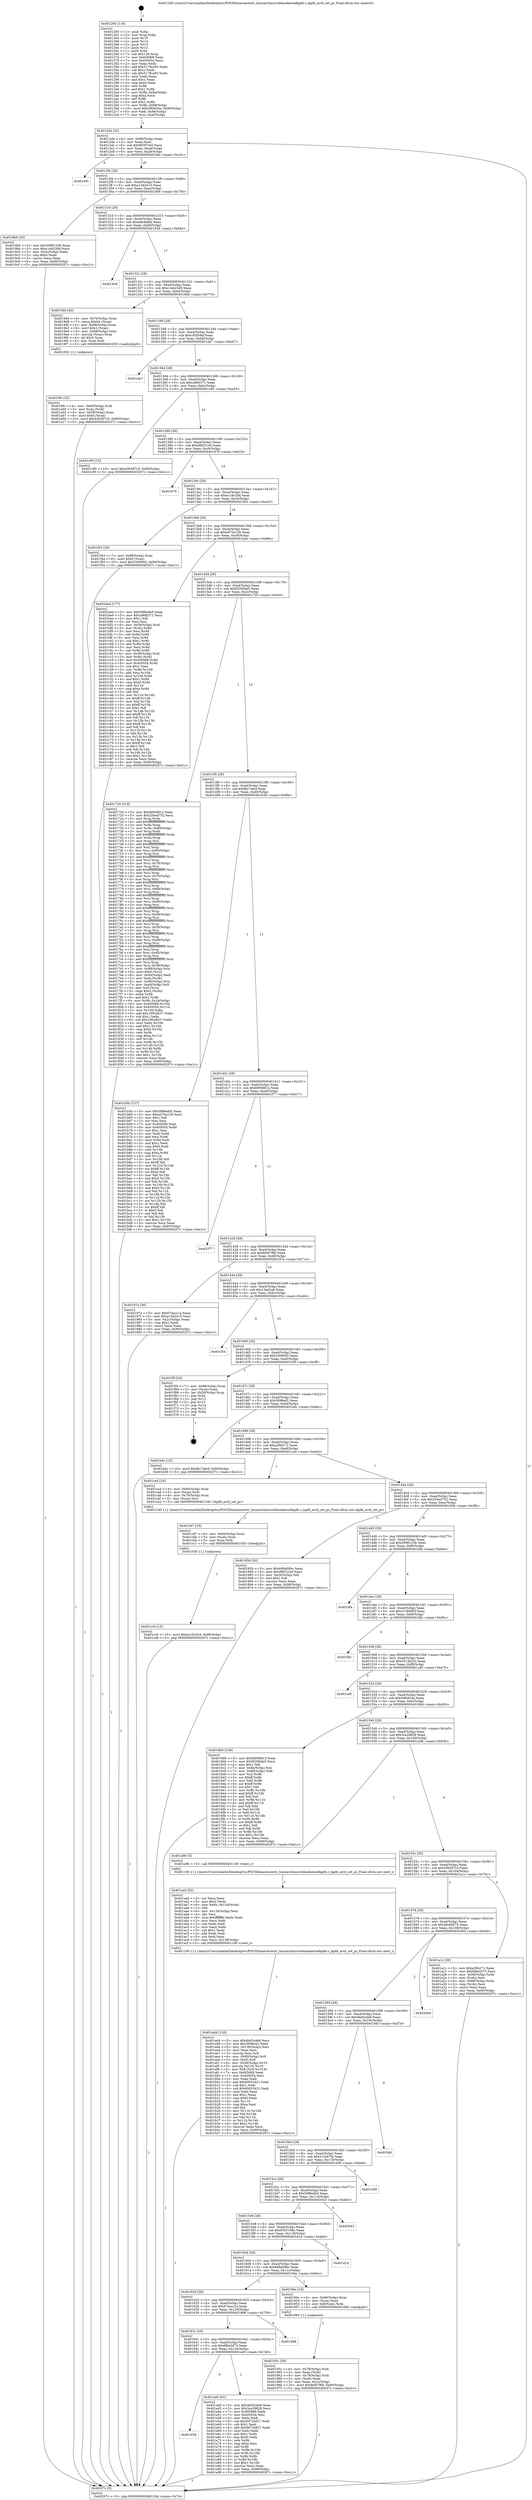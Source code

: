 digraph "0x401260" {
  label = "0x401260 (/mnt/c/Users/mathe/Desktop/tcc/POCII/binaries/extr_linuxarchmicroblazekernelkgdb.c_kgdb_arch_set_pc_Final-ollvm.out::main(0))"
  labelloc = "t"
  node[shape=record]

  Entry [label="",width=0.3,height=0.3,shape=circle,fillcolor=black,style=filled]
  "0x4012d4" [label="{
     0x4012d4 [32]\l
     | [instrs]\l
     &nbsp;&nbsp;0x4012d4 \<+6\>: mov -0x90(%rbp),%eax\l
     &nbsp;&nbsp;0x4012da \<+2\>: mov %eax,%ecx\l
     &nbsp;&nbsp;0x4012dc \<+6\>: sub $0x903f7cb5,%ecx\l
     &nbsp;&nbsp;0x4012e2 \<+6\>: mov %eax,-0xa4(%rbp)\l
     &nbsp;&nbsp;0x4012e8 \<+6\>: mov %ecx,-0xa8(%rbp)\l
     &nbsp;&nbsp;0x4012ee \<+6\>: je 0000000000401e9c \<main+0xc3c\>\l
  }"]
  "0x401e9c" [label="{
     0x401e9c\l
  }", style=dashed]
  "0x4012f4" [label="{
     0x4012f4 [28]\l
     | [instrs]\l
     &nbsp;&nbsp;0x4012f4 \<+5\>: jmp 00000000004012f9 \<main+0x99\>\l
     &nbsp;&nbsp;0x4012f9 \<+6\>: mov -0xa4(%rbp),%eax\l
     &nbsp;&nbsp;0x4012ff \<+5\>: sub $0xa13d2415,%eax\l
     &nbsp;&nbsp;0x401304 \<+6\>: mov %eax,-0xac(%rbp)\l
     &nbsp;&nbsp;0x40130a \<+6\>: je 00000000004019b6 \<main+0x756\>\l
  }"]
  Exit [label="",width=0.3,height=0.3,shape=circle,fillcolor=black,style=filled,peripheries=2]
  "0x4019b6" [label="{
     0x4019b6 [30]\l
     | [instrs]\l
     &nbsp;&nbsp;0x4019b6 \<+5\>: mov $0x30981236,%eax\l
     &nbsp;&nbsp;0x4019bb \<+5\>: mov $0xc1eb23d9,%ecx\l
     &nbsp;&nbsp;0x4019c0 \<+3\>: mov -0x2c(%rbp),%edx\l
     &nbsp;&nbsp;0x4019c3 \<+3\>: cmp $0x0,%edx\l
     &nbsp;&nbsp;0x4019c6 \<+3\>: cmove %ecx,%eax\l
     &nbsp;&nbsp;0x4019c9 \<+6\>: mov %eax,-0x90(%rbp)\l
     &nbsp;&nbsp;0x4019cf \<+5\>: jmp 000000000040207c \<main+0xe1c\>\l
  }"]
  "0x401310" [label="{
     0x401310 [28]\l
     | [instrs]\l
     &nbsp;&nbsp;0x401310 \<+5\>: jmp 0000000000401315 \<main+0xb5\>\l
     &nbsp;&nbsp;0x401315 \<+6\>: mov -0xa4(%rbp),%eax\l
     &nbsp;&nbsp;0x40131b \<+5\>: sub $0xa9e4dfed,%eax\l
     &nbsp;&nbsp;0x401320 \<+6\>: mov %eax,-0xb0(%rbp)\l
     &nbsp;&nbsp;0x401326 \<+6\>: je 000000000040193d \<main+0x6dd\>\l
  }"]
  "0x401cc6" [label="{
     0x401cc6 [15]\l
     | [instrs]\l
     &nbsp;&nbsp;0x401cc6 \<+10\>: movl $0xec16c2b4,-0x90(%rbp)\l
     &nbsp;&nbsp;0x401cd0 \<+5\>: jmp 000000000040207c \<main+0xe1c\>\l
  }"]
  "0x40193d" [label="{
     0x40193d\l
  }", style=dashed]
  "0x40132c" [label="{
     0x40132c [28]\l
     | [instrs]\l
     &nbsp;&nbsp;0x40132c \<+5\>: jmp 0000000000401331 \<main+0xd1\>\l
     &nbsp;&nbsp;0x401331 \<+6\>: mov -0xa4(%rbp),%eax\l
     &nbsp;&nbsp;0x401337 \<+5\>: sub $0xc1eb23d9,%eax\l
     &nbsp;&nbsp;0x40133c \<+6\>: mov %eax,-0xb4(%rbp)\l
     &nbsp;&nbsp;0x401342 \<+6\>: je 00000000004019d4 \<main+0x774\>\l
  }"]
  "0x401cb7" [label="{
     0x401cb7 [15]\l
     | [instrs]\l
     &nbsp;&nbsp;0x401cb7 \<+4\>: mov -0x60(%rbp),%rax\l
     &nbsp;&nbsp;0x401cbb \<+3\>: mov (%rax),%rax\l
     &nbsp;&nbsp;0x401cbe \<+3\>: mov %rax,%rdi\l
     &nbsp;&nbsp;0x401cc1 \<+5\>: call 0000000000401030 \<free@plt\>\l
     | [calls]\l
     &nbsp;&nbsp;0x401030 \{1\} (unknown)\l
  }"]
  "0x4019d4" [label="{
     0x4019d4 [40]\l
     | [instrs]\l
     &nbsp;&nbsp;0x4019d4 \<+4\>: mov -0x70(%rbp),%rax\l
     &nbsp;&nbsp;0x4019d8 \<+7\>: movq $0x64,(%rax)\l
     &nbsp;&nbsp;0x4019df \<+4\>: mov -0x68(%rbp),%rax\l
     &nbsp;&nbsp;0x4019e3 \<+6\>: movl $0x1,(%rax)\l
     &nbsp;&nbsp;0x4019e9 \<+4\>: mov -0x68(%rbp),%rax\l
     &nbsp;&nbsp;0x4019ed \<+3\>: movslq (%rax),%rax\l
     &nbsp;&nbsp;0x4019f0 \<+4\>: shl $0x3,%rax\l
     &nbsp;&nbsp;0x4019f4 \<+3\>: mov %rax,%rdi\l
     &nbsp;&nbsp;0x4019f7 \<+5\>: call 0000000000401050 \<malloc@plt\>\l
     | [calls]\l
     &nbsp;&nbsp;0x401050 \{1\} (unknown)\l
  }"]
  "0x401348" [label="{
     0x401348 [28]\l
     | [instrs]\l
     &nbsp;&nbsp;0x401348 \<+5\>: jmp 000000000040134d \<main+0xed\>\l
     &nbsp;&nbsp;0x40134d \<+6\>: mov -0xa4(%rbp),%eax\l
     &nbsp;&nbsp;0x401353 \<+5\>: sub $0xc45f54ef,%eax\l
     &nbsp;&nbsp;0x401358 \<+6\>: mov %eax,-0xb8(%rbp)\l
     &nbsp;&nbsp;0x40135e \<+6\>: je 0000000000401da7 \<main+0xb47\>\l
  }"]
  "0x401ad4" [label="{
     0x401ad4 [120]\l
     | [instrs]\l
     &nbsp;&nbsp;0x401ad4 \<+5\>: mov $0x4bd3cde8,%ecx\l
     &nbsp;&nbsp;0x401ad9 \<+5\>: mov $0x3698ed2,%edx\l
     &nbsp;&nbsp;0x401ade \<+6\>: mov -0x138(%rbp),%esi\l
     &nbsp;&nbsp;0x401ae4 \<+3\>: imul %eax,%esi\l
     &nbsp;&nbsp;0x401ae7 \<+3\>: movslq %esi,%r8\l
     &nbsp;&nbsp;0x401aea \<+4\>: mov -0x60(%rbp),%r9\l
     &nbsp;&nbsp;0x401aee \<+3\>: mov (%r9),%r9\l
     &nbsp;&nbsp;0x401af1 \<+4\>: mov -0x58(%rbp),%r10\l
     &nbsp;&nbsp;0x401af5 \<+3\>: movslq (%r10),%r10\l
     &nbsp;&nbsp;0x401af8 \<+4\>: mov %r8,(%r9,%r10,8)\l
     &nbsp;&nbsp;0x401afc \<+7\>: mov 0x405068,%eax\l
     &nbsp;&nbsp;0x401b03 \<+7\>: mov 0x405054,%esi\l
     &nbsp;&nbsp;0x401b0a \<+2\>: mov %eax,%edi\l
     &nbsp;&nbsp;0x401b0c \<+6\>: add $0x60633421,%edi\l
     &nbsp;&nbsp;0x401b12 \<+3\>: sub $0x1,%edi\l
     &nbsp;&nbsp;0x401b15 \<+6\>: sub $0x60633421,%edi\l
     &nbsp;&nbsp;0x401b1b \<+3\>: imul %edi,%eax\l
     &nbsp;&nbsp;0x401b1e \<+3\>: and $0x1,%eax\l
     &nbsp;&nbsp;0x401b21 \<+3\>: cmp $0x0,%eax\l
     &nbsp;&nbsp;0x401b24 \<+4\>: sete %r11b\l
     &nbsp;&nbsp;0x401b28 \<+3\>: cmp $0xa,%esi\l
     &nbsp;&nbsp;0x401b2b \<+3\>: setl %bl\l
     &nbsp;&nbsp;0x401b2e \<+3\>: mov %r11b,%r14b\l
     &nbsp;&nbsp;0x401b31 \<+3\>: and %bl,%r14b\l
     &nbsp;&nbsp;0x401b34 \<+3\>: xor %bl,%r11b\l
     &nbsp;&nbsp;0x401b37 \<+3\>: or %r11b,%r14b\l
     &nbsp;&nbsp;0x401b3a \<+4\>: test $0x1,%r14b\l
     &nbsp;&nbsp;0x401b3e \<+3\>: cmovne %edx,%ecx\l
     &nbsp;&nbsp;0x401b41 \<+6\>: mov %ecx,-0x90(%rbp)\l
     &nbsp;&nbsp;0x401b47 \<+5\>: jmp 000000000040207c \<main+0xe1c\>\l
  }"]
  "0x401da7" [label="{
     0x401da7\l
  }", style=dashed]
  "0x401364" [label="{
     0x401364 [28]\l
     | [instrs]\l
     &nbsp;&nbsp;0x401364 \<+5\>: jmp 0000000000401369 \<main+0x109\>\l
     &nbsp;&nbsp;0x401369 \<+6\>: mov -0xa4(%rbp),%eax\l
     &nbsp;&nbsp;0x40136f \<+5\>: sub $0xcd6fb371,%eax\l
     &nbsp;&nbsp;0x401374 \<+6\>: mov %eax,-0xbc(%rbp)\l
     &nbsp;&nbsp;0x40137a \<+6\>: je 0000000000401c95 \<main+0xa35\>\l
  }"]
  "0x401aa0" [label="{
     0x401aa0 [52]\l
     | [instrs]\l
     &nbsp;&nbsp;0x401aa0 \<+2\>: xor %ecx,%ecx\l
     &nbsp;&nbsp;0x401aa2 \<+5\>: mov $0x2,%edx\l
     &nbsp;&nbsp;0x401aa7 \<+6\>: mov %edx,-0x134(%rbp)\l
     &nbsp;&nbsp;0x401aad \<+1\>: cltd\l
     &nbsp;&nbsp;0x401aae \<+6\>: mov -0x134(%rbp),%esi\l
     &nbsp;&nbsp;0x401ab4 \<+2\>: idiv %esi\l
     &nbsp;&nbsp;0x401ab6 \<+6\>: imul $0xfffffffe,%edx,%edx\l
     &nbsp;&nbsp;0x401abc \<+2\>: mov %ecx,%edi\l
     &nbsp;&nbsp;0x401abe \<+2\>: sub %edx,%edi\l
     &nbsp;&nbsp;0x401ac0 \<+2\>: mov %ecx,%edx\l
     &nbsp;&nbsp;0x401ac2 \<+3\>: sub $0x1,%edx\l
     &nbsp;&nbsp;0x401ac5 \<+2\>: add %edx,%edi\l
     &nbsp;&nbsp;0x401ac7 \<+2\>: sub %edi,%ecx\l
     &nbsp;&nbsp;0x401ac9 \<+6\>: mov %ecx,-0x138(%rbp)\l
     &nbsp;&nbsp;0x401acf \<+5\>: call 0000000000401160 \<next_i\>\l
     | [calls]\l
     &nbsp;&nbsp;0x401160 \{1\} (/mnt/c/Users/mathe/Desktop/tcc/POCII/binaries/extr_linuxarchmicroblazekernelkgdb.c_kgdb_arch_set_pc_Final-ollvm.out::next_i)\l
  }"]
  "0x401c95" [label="{
     0x401c95 [15]\l
     | [instrs]\l
     &nbsp;&nbsp;0x401c95 \<+10\>: movl $0x43b567c5,-0x90(%rbp)\l
     &nbsp;&nbsp;0x401c9f \<+5\>: jmp 000000000040207c \<main+0xe1c\>\l
  }"]
  "0x401380" [label="{
     0x401380 [28]\l
     | [instrs]\l
     &nbsp;&nbsp;0x401380 \<+5\>: jmp 0000000000401385 \<main+0x125\>\l
     &nbsp;&nbsp;0x401385 \<+6\>: mov -0xa4(%rbp),%eax\l
     &nbsp;&nbsp;0x40138b \<+5\>: sub $0xd8f321e0,%eax\l
     &nbsp;&nbsp;0x401390 \<+6\>: mov %eax,-0xc0(%rbp)\l
     &nbsp;&nbsp;0x401396 \<+6\>: je 0000000000401879 \<main+0x619\>\l
  }"]
  "0x401658" [label="{
     0x401658\l
  }", style=dashed]
  "0x401879" [label="{
     0x401879\l
  }", style=dashed]
  "0x40139c" [label="{
     0x40139c [28]\l
     | [instrs]\l
     &nbsp;&nbsp;0x40139c \<+5\>: jmp 00000000004013a1 \<main+0x141\>\l
     &nbsp;&nbsp;0x4013a1 \<+6\>: mov -0xa4(%rbp),%eax\l
     &nbsp;&nbsp;0x4013a7 \<+5\>: sub $0xec16c2b4,%eax\l
     &nbsp;&nbsp;0x4013ac \<+6\>: mov %eax,-0xc4(%rbp)\l
     &nbsp;&nbsp;0x4013b2 \<+6\>: je 0000000000401f43 \<main+0xce3\>\l
  }"]
  "0x401a40" [label="{
     0x401a40 [91]\l
     | [instrs]\l
     &nbsp;&nbsp;0x401a40 \<+5\>: mov $0x4bd3cde8,%eax\l
     &nbsp;&nbsp;0x401a45 \<+5\>: mov $0x3ca29828,%ecx\l
     &nbsp;&nbsp;0x401a4a \<+7\>: mov 0x405068,%edx\l
     &nbsp;&nbsp;0x401a51 \<+7\>: mov 0x405054,%esi\l
     &nbsp;&nbsp;0x401a58 \<+2\>: mov %edx,%edi\l
     &nbsp;&nbsp;0x401a5a \<+6\>: sub $0x9d72e927,%edi\l
     &nbsp;&nbsp;0x401a60 \<+3\>: sub $0x1,%edi\l
     &nbsp;&nbsp;0x401a63 \<+6\>: add $0x9d72e927,%edi\l
     &nbsp;&nbsp;0x401a69 \<+3\>: imul %edi,%edx\l
     &nbsp;&nbsp;0x401a6c \<+3\>: and $0x1,%edx\l
     &nbsp;&nbsp;0x401a6f \<+3\>: cmp $0x0,%edx\l
     &nbsp;&nbsp;0x401a72 \<+4\>: sete %r8b\l
     &nbsp;&nbsp;0x401a76 \<+3\>: cmp $0xa,%esi\l
     &nbsp;&nbsp;0x401a79 \<+4\>: setl %r9b\l
     &nbsp;&nbsp;0x401a7d \<+3\>: mov %r8b,%r10b\l
     &nbsp;&nbsp;0x401a80 \<+3\>: and %r9b,%r10b\l
     &nbsp;&nbsp;0x401a83 \<+3\>: xor %r9b,%r8b\l
     &nbsp;&nbsp;0x401a86 \<+3\>: or %r8b,%r10b\l
     &nbsp;&nbsp;0x401a89 \<+4\>: test $0x1,%r10b\l
     &nbsp;&nbsp;0x401a8d \<+3\>: cmovne %ecx,%eax\l
     &nbsp;&nbsp;0x401a90 \<+6\>: mov %eax,-0x90(%rbp)\l
     &nbsp;&nbsp;0x401a96 \<+5\>: jmp 000000000040207c \<main+0xe1c\>\l
  }"]
  "0x401f43" [label="{
     0x401f43 [28]\l
     | [instrs]\l
     &nbsp;&nbsp;0x401f43 \<+7\>: mov -0x88(%rbp),%rax\l
     &nbsp;&nbsp;0x401f4a \<+6\>: movl $0x0,(%rax)\l
     &nbsp;&nbsp;0x401f50 \<+10\>: movl $0x3309092,-0x90(%rbp)\l
     &nbsp;&nbsp;0x401f5a \<+5\>: jmp 000000000040207c \<main+0xe1c\>\l
  }"]
  "0x4013b8" [label="{
     0x4013b8 [28]\l
     | [instrs]\l
     &nbsp;&nbsp;0x4013b8 \<+5\>: jmp 00000000004013bd \<main+0x15d\>\l
     &nbsp;&nbsp;0x4013bd \<+6\>: mov -0xa4(%rbp),%eax\l
     &nbsp;&nbsp;0x4013c3 \<+5\>: sub $0xed70a138,%eax\l
     &nbsp;&nbsp;0x4013c8 \<+6\>: mov %eax,-0xc8(%rbp)\l
     &nbsp;&nbsp;0x4013ce \<+6\>: je 0000000000401be4 \<main+0x984\>\l
  }"]
  "0x40163c" [label="{
     0x40163c [28]\l
     | [instrs]\l
     &nbsp;&nbsp;0x40163c \<+5\>: jmp 0000000000401641 \<main+0x3e1\>\l
     &nbsp;&nbsp;0x401641 \<+6\>: mov -0xa4(%rbp),%eax\l
     &nbsp;&nbsp;0x401647 \<+5\>: sub $0x6fbe2d73,%eax\l
     &nbsp;&nbsp;0x40164c \<+6\>: mov %eax,-0x124(%rbp)\l
     &nbsp;&nbsp;0x401652 \<+6\>: je 0000000000401a40 \<main+0x7e0\>\l
  }"]
  "0x401be4" [label="{
     0x401be4 [177]\l
     | [instrs]\l
     &nbsp;&nbsp;0x401be4 \<+5\>: mov $0x59f9edb5,%eax\l
     &nbsp;&nbsp;0x401be9 \<+5\>: mov $0xcd6fb371,%ecx\l
     &nbsp;&nbsp;0x401bee \<+2\>: mov $0x1,%dl\l
     &nbsp;&nbsp;0x401bf0 \<+2\>: xor %esi,%esi\l
     &nbsp;&nbsp;0x401bf2 \<+4\>: mov -0x58(%rbp),%rdi\l
     &nbsp;&nbsp;0x401bf6 \<+3\>: mov (%rdi),%r8d\l
     &nbsp;&nbsp;0x401bf9 \<+3\>: mov %esi,%r9d\l
     &nbsp;&nbsp;0x401bfc \<+3\>: sub %r8d,%r9d\l
     &nbsp;&nbsp;0x401bff \<+3\>: mov %esi,%r8d\l
     &nbsp;&nbsp;0x401c02 \<+4\>: sub $0x1,%r8d\l
     &nbsp;&nbsp;0x401c06 \<+3\>: add %r8d,%r9d\l
     &nbsp;&nbsp;0x401c09 \<+3\>: mov %esi,%r8d\l
     &nbsp;&nbsp;0x401c0c \<+3\>: sub %r9d,%r8d\l
     &nbsp;&nbsp;0x401c0f \<+4\>: mov -0x58(%rbp),%rdi\l
     &nbsp;&nbsp;0x401c13 \<+3\>: mov %r8d,(%rdi)\l
     &nbsp;&nbsp;0x401c16 \<+8\>: mov 0x405068,%r8d\l
     &nbsp;&nbsp;0x401c1e \<+8\>: mov 0x405054,%r9d\l
     &nbsp;&nbsp;0x401c26 \<+3\>: sub $0x1,%esi\l
     &nbsp;&nbsp;0x401c29 \<+3\>: mov %r8d,%r10d\l
     &nbsp;&nbsp;0x401c2c \<+3\>: add %esi,%r10d\l
     &nbsp;&nbsp;0x401c2f \<+4\>: imul %r10d,%r8d\l
     &nbsp;&nbsp;0x401c33 \<+4\>: and $0x1,%r8d\l
     &nbsp;&nbsp;0x401c37 \<+4\>: cmp $0x0,%r8d\l
     &nbsp;&nbsp;0x401c3b \<+4\>: sete %r11b\l
     &nbsp;&nbsp;0x401c3f \<+4\>: cmp $0xa,%r9d\l
     &nbsp;&nbsp;0x401c43 \<+3\>: setl %bl\l
     &nbsp;&nbsp;0x401c46 \<+3\>: mov %r11b,%r14b\l
     &nbsp;&nbsp;0x401c49 \<+4\>: xor $0xff,%r14b\l
     &nbsp;&nbsp;0x401c4d \<+3\>: mov %bl,%r15b\l
     &nbsp;&nbsp;0x401c50 \<+4\>: xor $0xff,%r15b\l
     &nbsp;&nbsp;0x401c54 \<+3\>: xor $0x1,%dl\l
     &nbsp;&nbsp;0x401c57 \<+3\>: mov %r14b,%r12b\l
     &nbsp;&nbsp;0x401c5a \<+4\>: and $0xff,%r12b\l
     &nbsp;&nbsp;0x401c5e \<+3\>: and %dl,%r11b\l
     &nbsp;&nbsp;0x401c61 \<+3\>: mov %r15b,%r13b\l
     &nbsp;&nbsp;0x401c64 \<+4\>: and $0xff,%r13b\l
     &nbsp;&nbsp;0x401c68 \<+2\>: and %dl,%bl\l
     &nbsp;&nbsp;0x401c6a \<+3\>: or %r11b,%r12b\l
     &nbsp;&nbsp;0x401c6d \<+3\>: or %bl,%r13b\l
     &nbsp;&nbsp;0x401c70 \<+3\>: xor %r13b,%r12b\l
     &nbsp;&nbsp;0x401c73 \<+3\>: or %r15b,%r14b\l
     &nbsp;&nbsp;0x401c76 \<+4\>: xor $0xff,%r14b\l
     &nbsp;&nbsp;0x401c7a \<+3\>: or $0x1,%dl\l
     &nbsp;&nbsp;0x401c7d \<+3\>: and %dl,%r14b\l
     &nbsp;&nbsp;0x401c80 \<+3\>: or %r14b,%r12b\l
     &nbsp;&nbsp;0x401c83 \<+4\>: test $0x1,%r12b\l
     &nbsp;&nbsp;0x401c87 \<+3\>: cmovne %ecx,%eax\l
     &nbsp;&nbsp;0x401c8a \<+6\>: mov %eax,-0x90(%rbp)\l
     &nbsp;&nbsp;0x401c90 \<+5\>: jmp 000000000040207c \<main+0xe1c\>\l
  }"]
  "0x4013d4" [label="{
     0x4013d4 [28]\l
     | [instrs]\l
     &nbsp;&nbsp;0x4013d4 \<+5\>: jmp 00000000004013d9 \<main+0x179\>\l
     &nbsp;&nbsp;0x4013d9 \<+6\>: mov -0xa4(%rbp),%eax\l
     &nbsp;&nbsp;0x4013df \<+5\>: sub $0xf5290da5,%eax\l
     &nbsp;&nbsp;0x4013e4 \<+6\>: mov %eax,-0xcc(%rbp)\l
     &nbsp;&nbsp;0x4013ea \<+6\>: je 0000000000401720 \<main+0x4c0\>\l
  }"]
  "0x401998" [label="{
     0x401998\l
  }", style=dashed]
  "0x401720" [label="{
     0x401720 [315]\l
     | [instrs]\l
     &nbsp;&nbsp;0x401720 \<+5\>: mov $0xfd958812,%eax\l
     &nbsp;&nbsp;0x401725 \<+5\>: mov $0x254ed752,%ecx\l
     &nbsp;&nbsp;0x40172a \<+3\>: mov %rsp,%rdx\l
     &nbsp;&nbsp;0x40172d \<+4\>: add $0xfffffffffffffff0,%rdx\l
     &nbsp;&nbsp;0x401731 \<+3\>: mov %rdx,%rsp\l
     &nbsp;&nbsp;0x401734 \<+7\>: mov %rdx,-0x88(%rbp)\l
     &nbsp;&nbsp;0x40173b \<+3\>: mov %rsp,%rdx\l
     &nbsp;&nbsp;0x40173e \<+4\>: add $0xfffffffffffffff0,%rdx\l
     &nbsp;&nbsp;0x401742 \<+3\>: mov %rdx,%rsp\l
     &nbsp;&nbsp;0x401745 \<+3\>: mov %rsp,%rsi\l
     &nbsp;&nbsp;0x401748 \<+4\>: add $0xfffffffffffffff0,%rsi\l
     &nbsp;&nbsp;0x40174c \<+3\>: mov %rsi,%rsp\l
     &nbsp;&nbsp;0x40174f \<+4\>: mov %rsi,-0x80(%rbp)\l
     &nbsp;&nbsp;0x401753 \<+3\>: mov %rsp,%rsi\l
     &nbsp;&nbsp;0x401756 \<+4\>: add $0xfffffffffffffff0,%rsi\l
     &nbsp;&nbsp;0x40175a \<+3\>: mov %rsi,%rsp\l
     &nbsp;&nbsp;0x40175d \<+4\>: mov %rsi,-0x78(%rbp)\l
     &nbsp;&nbsp;0x401761 \<+3\>: mov %rsp,%rsi\l
     &nbsp;&nbsp;0x401764 \<+4\>: add $0xfffffffffffffff0,%rsi\l
     &nbsp;&nbsp;0x401768 \<+3\>: mov %rsi,%rsp\l
     &nbsp;&nbsp;0x40176b \<+4\>: mov %rsi,-0x70(%rbp)\l
     &nbsp;&nbsp;0x40176f \<+3\>: mov %rsp,%rsi\l
     &nbsp;&nbsp;0x401772 \<+4\>: add $0xfffffffffffffff0,%rsi\l
     &nbsp;&nbsp;0x401776 \<+3\>: mov %rsi,%rsp\l
     &nbsp;&nbsp;0x401779 \<+4\>: mov %rsi,-0x68(%rbp)\l
     &nbsp;&nbsp;0x40177d \<+3\>: mov %rsp,%rsi\l
     &nbsp;&nbsp;0x401780 \<+4\>: add $0xfffffffffffffff0,%rsi\l
     &nbsp;&nbsp;0x401784 \<+3\>: mov %rsi,%rsp\l
     &nbsp;&nbsp;0x401787 \<+4\>: mov %rsi,-0x60(%rbp)\l
     &nbsp;&nbsp;0x40178b \<+3\>: mov %rsp,%rsi\l
     &nbsp;&nbsp;0x40178e \<+4\>: add $0xfffffffffffffff0,%rsi\l
     &nbsp;&nbsp;0x401792 \<+3\>: mov %rsi,%rsp\l
     &nbsp;&nbsp;0x401795 \<+4\>: mov %rsi,-0x58(%rbp)\l
     &nbsp;&nbsp;0x401799 \<+3\>: mov %rsp,%rsi\l
     &nbsp;&nbsp;0x40179c \<+4\>: add $0xfffffffffffffff0,%rsi\l
     &nbsp;&nbsp;0x4017a0 \<+3\>: mov %rsi,%rsp\l
     &nbsp;&nbsp;0x4017a3 \<+4\>: mov %rsi,-0x50(%rbp)\l
     &nbsp;&nbsp;0x4017a7 \<+3\>: mov %rsp,%rsi\l
     &nbsp;&nbsp;0x4017aa \<+4\>: add $0xfffffffffffffff0,%rsi\l
     &nbsp;&nbsp;0x4017ae \<+3\>: mov %rsi,%rsp\l
     &nbsp;&nbsp;0x4017b1 \<+4\>: mov %rsi,-0x48(%rbp)\l
     &nbsp;&nbsp;0x4017b5 \<+3\>: mov %rsp,%rsi\l
     &nbsp;&nbsp;0x4017b8 \<+4\>: add $0xfffffffffffffff0,%rsi\l
     &nbsp;&nbsp;0x4017bc \<+3\>: mov %rsi,%rsp\l
     &nbsp;&nbsp;0x4017bf \<+4\>: mov %rsi,-0x40(%rbp)\l
     &nbsp;&nbsp;0x4017c3 \<+3\>: mov %rsp,%rsi\l
     &nbsp;&nbsp;0x4017c6 \<+4\>: add $0xfffffffffffffff0,%rsi\l
     &nbsp;&nbsp;0x4017ca \<+3\>: mov %rsi,%rsp\l
     &nbsp;&nbsp;0x4017cd \<+4\>: mov %rsi,-0x38(%rbp)\l
     &nbsp;&nbsp;0x4017d1 \<+7\>: mov -0x88(%rbp),%rsi\l
     &nbsp;&nbsp;0x4017d8 \<+6\>: movl $0x0,(%rsi)\l
     &nbsp;&nbsp;0x4017de \<+6\>: mov -0x94(%rbp),%edi\l
     &nbsp;&nbsp;0x4017e4 \<+2\>: mov %edi,(%rdx)\l
     &nbsp;&nbsp;0x4017e6 \<+4\>: mov -0x80(%rbp),%rsi\l
     &nbsp;&nbsp;0x4017ea \<+7\>: mov -0xa0(%rbp),%r8\l
     &nbsp;&nbsp;0x4017f1 \<+3\>: mov %r8,(%rsi)\l
     &nbsp;&nbsp;0x4017f4 \<+3\>: cmpl $0x2,(%rdx)\l
     &nbsp;&nbsp;0x4017f7 \<+4\>: setne %r9b\l
     &nbsp;&nbsp;0x4017fb \<+4\>: and $0x1,%r9b\l
     &nbsp;&nbsp;0x4017ff \<+4\>: mov %r9b,-0x2d(%rbp)\l
     &nbsp;&nbsp;0x401803 \<+8\>: mov 0x405068,%r10d\l
     &nbsp;&nbsp;0x40180b \<+8\>: mov 0x405054,%r11d\l
     &nbsp;&nbsp;0x401813 \<+3\>: mov %r10d,%ebx\l
     &nbsp;&nbsp;0x401816 \<+6\>: add $0x1993db37,%ebx\l
     &nbsp;&nbsp;0x40181c \<+3\>: sub $0x1,%ebx\l
     &nbsp;&nbsp;0x40181f \<+6\>: sub $0x1993db37,%ebx\l
     &nbsp;&nbsp;0x401825 \<+4\>: imul %ebx,%r10d\l
     &nbsp;&nbsp;0x401829 \<+4\>: and $0x1,%r10d\l
     &nbsp;&nbsp;0x40182d \<+4\>: cmp $0x0,%r10d\l
     &nbsp;&nbsp;0x401831 \<+4\>: sete %r9b\l
     &nbsp;&nbsp;0x401835 \<+4\>: cmp $0xa,%r11d\l
     &nbsp;&nbsp;0x401839 \<+4\>: setl %r14b\l
     &nbsp;&nbsp;0x40183d \<+3\>: mov %r9b,%r15b\l
     &nbsp;&nbsp;0x401840 \<+3\>: and %r14b,%r15b\l
     &nbsp;&nbsp;0x401843 \<+3\>: xor %r14b,%r9b\l
     &nbsp;&nbsp;0x401846 \<+3\>: or %r9b,%r15b\l
     &nbsp;&nbsp;0x401849 \<+4\>: test $0x1,%r15b\l
     &nbsp;&nbsp;0x40184d \<+3\>: cmovne %ecx,%eax\l
     &nbsp;&nbsp;0x401850 \<+6\>: mov %eax,-0x90(%rbp)\l
     &nbsp;&nbsp;0x401856 \<+5\>: jmp 000000000040207c \<main+0xe1c\>\l
  }"]
  "0x4013f0" [label="{
     0x4013f0 [28]\l
     | [instrs]\l
     &nbsp;&nbsp;0x4013f0 \<+5\>: jmp 00000000004013f5 \<main+0x195\>\l
     &nbsp;&nbsp;0x4013f5 \<+6\>: mov -0xa4(%rbp),%eax\l
     &nbsp;&nbsp;0x4013fb \<+5\>: sub $0xfbc7abcf,%eax\l
     &nbsp;&nbsp;0x401400 \<+6\>: mov %eax,-0xd0(%rbp)\l
     &nbsp;&nbsp;0x401406 \<+6\>: je 0000000000401b5b \<main+0x8fb\>\l
  }"]
  "0x4019fc" [label="{
     0x4019fc [32]\l
     | [instrs]\l
     &nbsp;&nbsp;0x4019fc \<+4\>: mov -0x60(%rbp),%rdi\l
     &nbsp;&nbsp;0x401a00 \<+3\>: mov %rax,(%rdi)\l
     &nbsp;&nbsp;0x401a03 \<+4\>: mov -0x58(%rbp),%rax\l
     &nbsp;&nbsp;0x401a07 \<+6\>: movl $0x0,(%rax)\l
     &nbsp;&nbsp;0x401a0d \<+10\>: movl $0x43b567c5,-0x90(%rbp)\l
     &nbsp;&nbsp;0x401a17 \<+5\>: jmp 000000000040207c \<main+0xe1c\>\l
  }"]
  "0x401b5b" [label="{
     0x401b5b [137]\l
     | [instrs]\l
     &nbsp;&nbsp;0x401b5b \<+5\>: mov $0x59f9edb5,%eax\l
     &nbsp;&nbsp;0x401b60 \<+5\>: mov $0xed70a138,%ecx\l
     &nbsp;&nbsp;0x401b65 \<+2\>: mov $0x1,%dl\l
     &nbsp;&nbsp;0x401b67 \<+2\>: xor %esi,%esi\l
     &nbsp;&nbsp;0x401b69 \<+7\>: mov 0x405068,%edi\l
     &nbsp;&nbsp;0x401b70 \<+8\>: mov 0x405054,%r8d\l
     &nbsp;&nbsp;0x401b78 \<+3\>: sub $0x1,%esi\l
     &nbsp;&nbsp;0x401b7b \<+3\>: mov %edi,%r9d\l
     &nbsp;&nbsp;0x401b7e \<+3\>: add %esi,%r9d\l
     &nbsp;&nbsp;0x401b81 \<+4\>: imul %r9d,%edi\l
     &nbsp;&nbsp;0x401b85 \<+3\>: and $0x1,%edi\l
     &nbsp;&nbsp;0x401b88 \<+3\>: cmp $0x0,%edi\l
     &nbsp;&nbsp;0x401b8b \<+4\>: sete %r10b\l
     &nbsp;&nbsp;0x401b8f \<+4\>: cmp $0xa,%r8d\l
     &nbsp;&nbsp;0x401b93 \<+4\>: setl %r11b\l
     &nbsp;&nbsp;0x401b97 \<+3\>: mov %r10b,%bl\l
     &nbsp;&nbsp;0x401b9a \<+3\>: xor $0xff,%bl\l
     &nbsp;&nbsp;0x401b9d \<+3\>: mov %r11b,%r14b\l
     &nbsp;&nbsp;0x401ba0 \<+4\>: xor $0xff,%r14b\l
     &nbsp;&nbsp;0x401ba4 \<+3\>: xor $0x0,%dl\l
     &nbsp;&nbsp;0x401ba7 \<+3\>: mov %bl,%r15b\l
     &nbsp;&nbsp;0x401baa \<+4\>: and $0x0,%r15b\l
     &nbsp;&nbsp;0x401bae \<+3\>: and %dl,%r10b\l
     &nbsp;&nbsp;0x401bb1 \<+3\>: mov %r14b,%r12b\l
     &nbsp;&nbsp;0x401bb4 \<+4\>: and $0x0,%r12b\l
     &nbsp;&nbsp;0x401bb8 \<+3\>: and %dl,%r11b\l
     &nbsp;&nbsp;0x401bbb \<+3\>: or %r10b,%r15b\l
     &nbsp;&nbsp;0x401bbe \<+3\>: or %r11b,%r12b\l
     &nbsp;&nbsp;0x401bc1 \<+3\>: xor %r12b,%r15b\l
     &nbsp;&nbsp;0x401bc4 \<+3\>: or %r14b,%bl\l
     &nbsp;&nbsp;0x401bc7 \<+3\>: xor $0xff,%bl\l
     &nbsp;&nbsp;0x401bca \<+3\>: or $0x0,%dl\l
     &nbsp;&nbsp;0x401bcd \<+2\>: and %dl,%bl\l
     &nbsp;&nbsp;0x401bcf \<+3\>: or %bl,%r15b\l
     &nbsp;&nbsp;0x401bd2 \<+4\>: test $0x1,%r15b\l
     &nbsp;&nbsp;0x401bd6 \<+3\>: cmovne %ecx,%eax\l
     &nbsp;&nbsp;0x401bd9 \<+6\>: mov %eax,-0x90(%rbp)\l
     &nbsp;&nbsp;0x401bdf \<+5\>: jmp 000000000040207c \<main+0xe1c\>\l
  }"]
  "0x40140c" [label="{
     0x40140c [28]\l
     | [instrs]\l
     &nbsp;&nbsp;0x40140c \<+5\>: jmp 0000000000401411 \<main+0x1b1\>\l
     &nbsp;&nbsp;0x401411 \<+6\>: mov -0xa4(%rbp),%eax\l
     &nbsp;&nbsp;0x401417 \<+5\>: sub $0xfd958812,%eax\l
     &nbsp;&nbsp;0x40141c \<+6\>: mov %eax,-0xd4(%rbp)\l
     &nbsp;&nbsp;0x401422 \<+6\>: je 0000000000401f77 \<main+0xd17\>\l
  }"]
  "0x40195c" [label="{
     0x40195c [30]\l
     | [instrs]\l
     &nbsp;&nbsp;0x40195c \<+4\>: mov -0x78(%rbp),%rdi\l
     &nbsp;&nbsp;0x401960 \<+2\>: mov %eax,(%rdi)\l
     &nbsp;&nbsp;0x401962 \<+4\>: mov -0x78(%rbp),%rdi\l
     &nbsp;&nbsp;0x401966 \<+2\>: mov (%rdi),%eax\l
     &nbsp;&nbsp;0x401968 \<+3\>: mov %eax,-0x2c(%rbp)\l
     &nbsp;&nbsp;0x40196b \<+10\>: movl $0xfe067f60,-0x90(%rbp)\l
     &nbsp;&nbsp;0x401975 \<+5\>: jmp 000000000040207c \<main+0xe1c\>\l
  }"]
  "0x401f77" [label="{
     0x401f77\l
  }", style=dashed]
  "0x401428" [label="{
     0x401428 [28]\l
     | [instrs]\l
     &nbsp;&nbsp;0x401428 \<+5\>: jmp 000000000040142d \<main+0x1cd\>\l
     &nbsp;&nbsp;0x40142d \<+6\>: mov -0xa4(%rbp),%eax\l
     &nbsp;&nbsp;0x401433 \<+5\>: sub $0xfe067f60,%eax\l
     &nbsp;&nbsp;0x401438 \<+6\>: mov %eax,-0xd8(%rbp)\l
     &nbsp;&nbsp;0x40143e \<+6\>: je 000000000040197a \<main+0x71a\>\l
  }"]
  "0x401620" [label="{
     0x401620 [28]\l
     | [instrs]\l
     &nbsp;&nbsp;0x401620 \<+5\>: jmp 0000000000401625 \<main+0x3c5\>\l
     &nbsp;&nbsp;0x401625 \<+6\>: mov -0xa4(%rbp),%eax\l
     &nbsp;&nbsp;0x40162b \<+5\>: sub $0x67eecc1a,%eax\l
     &nbsp;&nbsp;0x401630 \<+6\>: mov %eax,-0x120(%rbp)\l
     &nbsp;&nbsp;0x401636 \<+6\>: je 0000000000401998 \<main+0x738\>\l
  }"]
  "0x40197a" [label="{
     0x40197a [30]\l
     | [instrs]\l
     &nbsp;&nbsp;0x40197a \<+5\>: mov $0x67eecc1a,%eax\l
     &nbsp;&nbsp;0x40197f \<+5\>: mov $0xa13d2415,%ecx\l
     &nbsp;&nbsp;0x401984 \<+3\>: mov -0x2c(%rbp),%edx\l
     &nbsp;&nbsp;0x401987 \<+3\>: cmp $0x1,%edx\l
     &nbsp;&nbsp;0x40198a \<+3\>: cmovl %ecx,%eax\l
     &nbsp;&nbsp;0x40198d \<+6\>: mov %eax,-0x90(%rbp)\l
     &nbsp;&nbsp;0x401993 \<+5\>: jmp 000000000040207c \<main+0xe1c\>\l
  }"]
  "0x401444" [label="{
     0x401444 [28]\l
     | [instrs]\l
     &nbsp;&nbsp;0x401444 \<+5\>: jmp 0000000000401449 \<main+0x1e9\>\l
     &nbsp;&nbsp;0x401449 \<+6\>: mov -0xa4(%rbp),%eax\l
     &nbsp;&nbsp;0x40144f \<+5\>: sub $0x15ad2ab,%eax\l
     &nbsp;&nbsp;0x401454 \<+6\>: mov %eax,-0xdc(%rbp)\l
     &nbsp;&nbsp;0x40145a \<+6\>: je 0000000000401f34 \<main+0xcd4\>\l
  }"]
  "0x40194c" [label="{
     0x40194c [16]\l
     | [instrs]\l
     &nbsp;&nbsp;0x40194c \<+4\>: mov -0x80(%rbp),%rax\l
     &nbsp;&nbsp;0x401950 \<+3\>: mov (%rax),%rax\l
     &nbsp;&nbsp;0x401953 \<+4\>: mov 0x8(%rax),%rdi\l
     &nbsp;&nbsp;0x401957 \<+5\>: call 0000000000401060 \<atoi@plt\>\l
     | [calls]\l
     &nbsp;&nbsp;0x401060 \{1\} (unknown)\l
  }"]
  "0x401f34" [label="{
     0x401f34\l
  }", style=dashed]
  "0x401460" [label="{
     0x401460 [28]\l
     | [instrs]\l
     &nbsp;&nbsp;0x401460 \<+5\>: jmp 0000000000401465 \<main+0x205\>\l
     &nbsp;&nbsp;0x401465 \<+6\>: mov -0xa4(%rbp),%eax\l
     &nbsp;&nbsp;0x40146b \<+5\>: sub $0x3309092,%eax\l
     &nbsp;&nbsp;0x401470 \<+6\>: mov %eax,-0xe0(%rbp)\l
     &nbsp;&nbsp;0x401476 \<+6\>: je 0000000000401f5f \<main+0xcff\>\l
  }"]
  "0x401604" [label="{
     0x401604 [28]\l
     | [instrs]\l
     &nbsp;&nbsp;0x401604 \<+5\>: jmp 0000000000401609 \<main+0x3a9\>\l
     &nbsp;&nbsp;0x401609 \<+6\>: mov -0xa4(%rbp),%eax\l
     &nbsp;&nbsp;0x40160f \<+5\>: sub $0x668a09bc,%eax\l
     &nbsp;&nbsp;0x401614 \<+6\>: mov %eax,-0x11c(%rbp)\l
     &nbsp;&nbsp;0x40161a \<+6\>: je 000000000040194c \<main+0x6ec\>\l
  }"]
  "0x401f5f" [label="{
     0x401f5f [24]\l
     | [instrs]\l
     &nbsp;&nbsp;0x401f5f \<+7\>: mov -0x88(%rbp),%rax\l
     &nbsp;&nbsp;0x401f66 \<+2\>: mov (%rax),%eax\l
     &nbsp;&nbsp;0x401f68 \<+4\>: lea -0x28(%rbp),%rsp\l
     &nbsp;&nbsp;0x401f6c \<+1\>: pop %rbx\l
     &nbsp;&nbsp;0x401f6d \<+2\>: pop %r12\l
     &nbsp;&nbsp;0x401f6f \<+2\>: pop %r13\l
     &nbsp;&nbsp;0x401f71 \<+2\>: pop %r14\l
     &nbsp;&nbsp;0x401f73 \<+2\>: pop %r15\l
     &nbsp;&nbsp;0x401f75 \<+1\>: pop %rbp\l
     &nbsp;&nbsp;0x401f76 \<+1\>: ret\l
  }"]
  "0x40147c" [label="{
     0x40147c [28]\l
     | [instrs]\l
     &nbsp;&nbsp;0x40147c \<+5\>: jmp 0000000000401481 \<main+0x221\>\l
     &nbsp;&nbsp;0x401481 \<+6\>: mov -0xa4(%rbp),%eax\l
     &nbsp;&nbsp;0x401487 \<+5\>: sub $0x3698ed2,%eax\l
     &nbsp;&nbsp;0x40148c \<+6\>: mov %eax,-0xe4(%rbp)\l
     &nbsp;&nbsp;0x401492 \<+6\>: je 0000000000401b4c \<main+0x8ec\>\l
  }"]
  "0x401d1d" [label="{
     0x401d1d\l
  }", style=dashed]
  "0x401b4c" [label="{
     0x401b4c [15]\l
     | [instrs]\l
     &nbsp;&nbsp;0x401b4c \<+10\>: movl $0xfbc7abcf,-0x90(%rbp)\l
     &nbsp;&nbsp;0x401b56 \<+5\>: jmp 000000000040207c \<main+0xe1c\>\l
  }"]
  "0x401498" [label="{
     0x401498 [28]\l
     | [instrs]\l
     &nbsp;&nbsp;0x401498 \<+5\>: jmp 000000000040149d \<main+0x23d\>\l
     &nbsp;&nbsp;0x40149d \<+6\>: mov -0xa4(%rbp),%eax\l
     &nbsp;&nbsp;0x4014a3 \<+5\>: sub $0xa39b271,%eax\l
     &nbsp;&nbsp;0x4014a8 \<+6\>: mov %eax,-0xe8(%rbp)\l
     &nbsp;&nbsp;0x4014ae \<+6\>: je 0000000000401ca4 \<main+0xa44\>\l
  }"]
  "0x4015e8" [label="{
     0x4015e8 [28]\l
     | [instrs]\l
     &nbsp;&nbsp;0x4015e8 \<+5\>: jmp 00000000004015ed \<main+0x38d\>\l
     &nbsp;&nbsp;0x4015ed \<+6\>: mov -0xa4(%rbp),%eax\l
     &nbsp;&nbsp;0x4015f3 \<+5\>: sub $0x6555108c,%eax\l
     &nbsp;&nbsp;0x4015f8 \<+6\>: mov %eax,-0x118(%rbp)\l
     &nbsp;&nbsp;0x4015fe \<+6\>: je 0000000000401d1d \<main+0xabd\>\l
  }"]
  "0x401ca4" [label="{
     0x401ca4 [19]\l
     | [instrs]\l
     &nbsp;&nbsp;0x401ca4 \<+4\>: mov -0x60(%rbp),%rax\l
     &nbsp;&nbsp;0x401ca8 \<+3\>: mov (%rax),%rdi\l
     &nbsp;&nbsp;0x401cab \<+4\>: mov -0x70(%rbp),%rax\l
     &nbsp;&nbsp;0x401caf \<+3\>: mov (%rax),%rsi\l
     &nbsp;&nbsp;0x401cb2 \<+5\>: call 0000000000401240 \<kgdb_arch_set_pc\>\l
     | [calls]\l
     &nbsp;&nbsp;0x401240 \{1\} (/mnt/c/Users/mathe/Desktop/tcc/POCII/binaries/extr_linuxarchmicroblazekernelkgdb.c_kgdb_arch_set_pc_Final-ollvm.out::kgdb_arch_set_pc)\l
  }"]
  "0x4014b4" [label="{
     0x4014b4 [28]\l
     | [instrs]\l
     &nbsp;&nbsp;0x4014b4 \<+5\>: jmp 00000000004014b9 \<main+0x259\>\l
     &nbsp;&nbsp;0x4014b9 \<+6\>: mov -0xa4(%rbp),%eax\l
     &nbsp;&nbsp;0x4014bf \<+5\>: sub $0x254ed752,%eax\l
     &nbsp;&nbsp;0x4014c4 \<+6\>: mov %eax,-0xec(%rbp)\l
     &nbsp;&nbsp;0x4014ca \<+6\>: je 000000000040185b \<main+0x5fb\>\l
  }"]
  "0x402043" [label="{
     0x402043\l
  }", style=dashed]
  "0x40185b" [label="{
     0x40185b [30]\l
     | [instrs]\l
     &nbsp;&nbsp;0x40185b \<+5\>: mov $0x668a09bc,%eax\l
     &nbsp;&nbsp;0x401860 \<+5\>: mov $0xd8f321e0,%ecx\l
     &nbsp;&nbsp;0x401865 \<+3\>: mov -0x2d(%rbp),%dl\l
     &nbsp;&nbsp;0x401868 \<+3\>: test $0x1,%dl\l
     &nbsp;&nbsp;0x40186b \<+3\>: cmovne %ecx,%eax\l
     &nbsp;&nbsp;0x40186e \<+6\>: mov %eax,-0x90(%rbp)\l
     &nbsp;&nbsp;0x401874 \<+5\>: jmp 000000000040207c \<main+0xe1c\>\l
  }"]
  "0x4014d0" [label="{
     0x4014d0 [28]\l
     | [instrs]\l
     &nbsp;&nbsp;0x4014d0 \<+5\>: jmp 00000000004014d5 \<main+0x275\>\l
     &nbsp;&nbsp;0x4014d5 \<+6\>: mov -0xa4(%rbp),%eax\l
     &nbsp;&nbsp;0x4014db \<+5\>: sub $0x30981236,%eax\l
     &nbsp;&nbsp;0x4014e0 \<+6\>: mov %eax,-0xf0(%rbp)\l
     &nbsp;&nbsp;0x4014e6 \<+6\>: je 0000000000401dfa \<main+0xb9a\>\l
  }"]
  "0x4015cc" [label="{
     0x4015cc [28]\l
     | [instrs]\l
     &nbsp;&nbsp;0x4015cc \<+5\>: jmp 00000000004015d1 \<main+0x371\>\l
     &nbsp;&nbsp;0x4015d1 \<+6\>: mov -0xa4(%rbp),%eax\l
     &nbsp;&nbsp;0x4015d7 \<+5\>: sub $0x59f9edb5,%eax\l
     &nbsp;&nbsp;0x4015dc \<+6\>: mov %eax,-0x114(%rbp)\l
     &nbsp;&nbsp;0x4015e2 \<+6\>: je 0000000000402043 \<main+0xde3\>\l
  }"]
  "0x401dfa" [label="{
     0x401dfa\l
  }", style=dashed]
  "0x4014ec" [label="{
     0x4014ec [28]\l
     | [instrs]\l
     &nbsp;&nbsp;0x4014ec \<+5\>: jmp 00000000004014f1 \<main+0x291\>\l
     &nbsp;&nbsp;0x4014f1 \<+6\>: mov -0xa4(%rbp),%eax\l
     &nbsp;&nbsp;0x4014f7 \<+5\>: sub $0x313b905f,%eax\l
     &nbsp;&nbsp;0x4014fc \<+6\>: mov %eax,-0xf4(%rbp)\l
     &nbsp;&nbsp;0x401502 \<+6\>: je 0000000000401fbc \<main+0xd5c\>\l
  }"]
  "0x401e09" [label="{
     0x401e09\l
  }", style=dashed]
  "0x401fbc" [label="{
     0x401fbc\l
  }", style=dashed]
  "0x401508" [label="{
     0x401508 [28]\l
     | [instrs]\l
     &nbsp;&nbsp;0x401508 \<+5\>: jmp 000000000040150d \<main+0x2ad\>\l
     &nbsp;&nbsp;0x40150d \<+6\>: mov -0xa4(%rbp),%eax\l
     &nbsp;&nbsp;0x401513 \<+5\>: sub $0x3513b23c,%eax\l
     &nbsp;&nbsp;0x401518 \<+6\>: mov %eax,-0xf8(%rbp)\l
     &nbsp;&nbsp;0x40151e \<+6\>: je 0000000000401cd5 \<main+0xa75\>\l
  }"]
  "0x4015b0" [label="{
     0x4015b0 [28]\l
     | [instrs]\l
     &nbsp;&nbsp;0x4015b0 \<+5\>: jmp 00000000004015b5 \<main+0x355\>\l
     &nbsp;&nbsp;0x4015b5 \<+6\>: mov -0xa4(%rbp),%eax\l
     &nbsp;&nbsp;0x4015bb \<+5\>: sub $0x512e67fa,%eax\l
     &nbsp;&nbsp;0x4015c0 \<+6\>: mov %eax,-0x110(%rbp)\l
     &nbsp;&nbsp;0x4015c6 \<+6\>: je 0000000000401e09 \<main+0xba9\>\l
  }"]
  "0x401cd5" [label="{
     0x401cd5\l
  }", style=dashed]
  "0x401524" [label="{
     0x401524 [28]\l
     | [instrs]\l
     &nbsp;&nbsp;0x401524 \<+5\>: jmp 0000000000401529 \<main+0x2c9\>\l
     &nbsp;&nbsp;0x401529 \<+6\>: mov -0xa4(%rbp),%eax\l
     &nbsp;&nbsp;0x40152f \<+5\>: sub $0x39fc834a,%eax\l
     &nbsp;&nbsp;0x401534 \<+6\>: mov %eax,-0xfc(%rbp)\l
     &nbsp;&nbsp;0x40153a \<+6\>: je 00000000004016b6 \<main+0x456\>\l
  }"]
  "0x401fdd" [label="{
     0x401fdd\l
  }", style=dashed]
  "0x4016b6" [label="{
     0x4016b6 [106]\l
     | [instrs]\l
     &nbsp;&nbsp;0x4016b6 \<+5\>: mov $0xfd958812,%eax\l
     &nbsp;&nbsp;0x4016bb \<+5\>: mov $0xf5290da5,%ecx\l
     &nbsp;&nbsp;0x4016c0 \<+2\>: mov $0x1,%dl\l
     &nbsp;&nbsp;0x4016c2 \<+7\>: mov -0x8a(%rbp),%sil\l
     &nbsp;&nbsp;0x4016c9 \<+7\>: mov -0x89(%rbp),%dil\l
     &nbsp;&nbsp;0x4016d0 \<+3\>: mov %sil,%r8b\l
     &nbsp;&nbsp;0x4016d3 \<+4\>: xor $0xff,%r8b\l
     &nbsp;&nbsp;0x4016d7 \<+3\>: mov %dil,%r9b\l
     &nbsp;&nbsp;0x4016da \<+4\>: xor $0xff,%r9b\l
     &nbsp;&nbsp;0x4016de \<+3\>: xor $0x1,%dl\l
     &nbsp;&nbsp;0x4016e1 \<+3\>: mov %r8b,%r10b\l
     &nbsp;&nbsp;0x4016e4 \<+4\>: and $0xff,%r10b\l
     &nbsp;&nbsp;0x4016e8 \<+3\>: and %dl,%sil\l
     &nbsp;&nbsp;0x4016eb \<+3\>: mov %r9b,%r11b\l
     &nbsp;&nbsp;0x4016ee \<+4\>: and $0xff,%r11b\l
     &nbsp;&nbsp;0x4016f2 \<+3\>: and %dl,%dil\l
     &nbsp;&nbsp;0x4016f5 \<+3\>: or %sil,%r10b\l
     &nbsp;&nbsp;0x4016f8 \<+3\>: or %dil,%r11b\l
     &nbsp;&nbsp;0x4016fb \<+3\>: xor %r11b,%r10b\l
     &nbsp;&nbsp;0x4016fe \<+3\>: or %r9b,%r8b\l
     &nbsp;&nbsp;0x401701 \<+4\>: xor $0xff,%r8b\l
     &nbsp;&nbsp;0x401705 \<+3\>: or $0x1,%dl\l
     &nbsp;&nbsp;0x401708 \<+3\>: and %dl,%r8b\l
     &nbsp;&nbsp;0x40170b \<+3\>: or %r8b,%r10b\l
     &nbsp;&nbsp;0x40170e \<+4\>: test $0x1,%r10b\l
     &nbsp;&nbsp;0x401712 \<+3\>: cmovne %ecx,%eax\l
     &nbsp;&nbsp;0x401715 \<+6\>: mov %eax,-0x90(%rbp)\l
     &nbsp;&nbsp;0x40171b \<+5\>: jmp 000000000040207c \<main+0xe1c\>\l
  }"]
  "0x401540" [label="{
     0x401540 [28]\l
     | [instrs]\l
     &nbsp;&nbsp;0x401540 \<+5\>: jmp 0000000000401545 \<main+0x2e5\>\l
     &nbsp;&nbsp;0x401545 \<+6\>: mov -0xa4(%rbp),%eax\l
     &nbsp;&nbsp;0x40154b \<+5\>: sub $0x3ca29828,%eax\l
     &nbsp;&nbsp;0x401550 \<+6\>: mov %eax,-0x100(%rbp)\l
     &nbsp;&nbsp;0x401556 \<+6\>: je 0000000000401a9b \<main+0x83b\>\l
  }"]
  "0x40207c" [label="{
     0x40207c [5]\l
     | [instrs]\l
     &nbsp;&nbsp;0x40207c \<+5\>: jmp 00000000004012d4 \<main+0x74\>\l
  }"]
  "0x401260" [label="{
     0x401260 [116]\l
     | [instrs]\l
     &nbsp;&nbsp;0x401260 \<+1\>: push %rbp\l
     &nbsp;&nbsp;0x401261 \<+3\>: mov %rsp,%rbp\l
     &nbsp;&nbsp;0x401264 \<+2\>: push %r15\l
     &nbsp;&nbsp;0x401266 \<+2\>: push %r14\l
     &nbsp;&nbsp;0x401268 \<+2\>: push %r13\l
     &nbsp;&nbsp;0x40126a \<+2\>: push %r12\l
     &nbsp;&nbsp;0x40126c \<+1\>: push %rbx\l
     &nbsp;&nbsp;0x40126d \<+7\>: sub $0x128,%rsp\l
     &nbsp;&nbsp;0x401274 \<+7\>: mov 0x405068,%eax\l
     &nbsp;&nbsp;0x40127b \<+7\>: mov 0x405054,%ecx\l
     &nbsp;&nbsp;0x401282 \<+2\>: mov %eax,%edx\l
     &nbsp;&nbsp;0x401284 \<+6\>: add $0x5178cc65,%edx\l
     &nbsp;&nbsp;0x40128a \<+3\>: sub $0x1,%edx\l
     &nbsp;&nbsp;0x40128d \<+6\>: sub $0x5178cc65,%edx\l
     &nbsp;&nbsp;0x401293 \<+3\>: imul %edx,%eax\l
     &nbsp;&nbsp;0x401296 \<+3\>: and $0x1,%eax\l
     &nbsp;&nbsp;0x401299 \<+3\>: cmp $0x0,%eax\l
     &nbsp;&nbsp;0x40129c \<+4\>: sete %r8b\l
     &nbsp;&nbsp;0x4012a0 \<+4\>: and $0x1,%r8b\l
     &nbsp;&nbsp;0x4012a4 \<+7\>: mov %r8b,-0x8a(%rbp)\l
     &nbsp;&nbsp;0x4012ab \<+3\>: cmp $0xa,%ecx\l
     &nbsp;&nbsp;0x4012ae \<+4\>: setl %r8b\l
     &nbsp;&nbsp;0x4012b2 \<+4\>: and $0x1,%r8b\l
     &nbsp;&nbsp;0x4012b6 \<+7\>: mov %r8b,-0x89(%rbp)\l
     &nbsp;&nbsp;0x4012bd \<+10\>: movl $0x39fc834a,-0x90(%rbp)\l
     &nbsp;&nbsp;0x4012c7 \<+6\>: mov %edi,-0x94(%rbp)\l
     &nbsp;&nbsp;0x4012cd \<+7\>: mov %rsi,-0xa0(%rbp)\l
  }"]
  "0x401594" [label="{
     0x401594 [28]\l
     | [instrs]\l
     &nbsp;&nbsp;0x401594 \<+5\>: jmp 0000000000401599 \<main+0x339\>\l
     &nbsp;&nbsp;0x401599 \<+6\>: mov -0xa4(%rbp),%eax\l
     &nbsp;&nbsp;0x40159f \<+5\>: sub $0x4bd3cde8,%eax\l
     &nbsp;&nbsp;0x4015a4 \<+6\>: mov %eax,-0x10c(%rbp)\l
     &nbsp;&nbsp;0x4015aa \<+6\>: je 0000000000401fdd \<main+0xd7d\>\l
  }"]
  "0x40206d" [label="{
     0x40206d\l
  }", style=dashed]
  "0x401a9b" [label="{
     0x401a9b [5]\l
     | [instrs]\l
     &nbsp;&nbsp;0x401a9b \<+5\>: call 0000000000401160 \<next_i\>\l
     | [calls]\l
     &nbsp;&nbsp;0x401160 \{1\} (/mnt/c/Users/mathe/Desktop/tcc/POCII/binaries/extr_linuxarchmicroblazekernelkgdb.c_kgdb_arch_set_pc_Final-ollvm.out::next_i)\l
  }"]
  "0x40155c" [label="{
     0x40155c [28]\l
     | [instrs]\l
     &nbsp;&nbsp;0x40155c \<+5\>: jmp 0000000000401561 \<main+0x301\>\l
     &nbsp;&nbsp;0x401561 \<+6\>: mov -0xa4(%rbp),%eax\l
     &nbsp;&nbsp;0x401567 \<+5\>: sub $0x43b567c5,%eax\l
     &nbsp;&nbsp;0x40156c \<+6\>: mov %eax,-0x104(%rbp)\l
     &nbsp;&nbsp;0x401572 \<+6\>: je 0000000000401a1c \<main+0x7bc\>\l
  }"]
  "0x401578" [label="{
     0x401578 [28]\l
     | [instrs]\l
     &nbsp;&nbsp;0x401578 \<+5\>: jmp 000000000040157d \<main+0x31d\>\l
     &nbsp;&nbsp;0x40157d \<+6\>: mov -0xa4(%rbp),%eax\l
     &nbsp;&nbsp;0x401583 \<+5\>: sub $0x48c6d575,%eax\l
     &nbsp;&nbsp;0x401588 \<+6\>: mov %eax,-0x108(%rbp)\l
     &nbsp;&nbsp;0x40158e \<+6\>: je 000000000040206d \<main+0xe0d\>\l
  }"]
  "0x401a1c" [label="{
     0x401a1c [36]\l
     | [instrs]\l
     &nbsp;&nbsp;0x401a1c \<+5\>: mov $0xa39b271,%eax\l
     &nbsp;&nbsp;0x401a21 \<+5\>: mov $0x6fbe2d73,%ecx\l
     &nbsp;&nbsp;0x401a26 \<+4\>: mov -0x58(%rbp),%rdx\l
     &nbsp;&nbsp;0x401a2a \<+2\>: mov (%rdx),%esi\l
     &nbsp;&nbsp;0x401a2c \<+4\>: mov -0x68(%rbp),%rdx\l
     &nbsp;&nbsp;0x401a30 \<+2\>: cmp (%rdx),%esi\l
     &nbsp;&nbsp;0x401a32 \<+3\>: cmovl %ecx,%eax\l
     &nbsp;&nbsp;0x401a35 \<+6\>: mov %eax,-0x90(%rbp)\l
     &nbsp;&nbsp;0x401a3b \<+5\>: jmp 000000000040207c \<main+0xe1c\>\l
  }"]
  Entry -> "0x401260" [label=" 1"]
  "0x4012d4" -> "0x401e9c" [label=" 0"]
  "0x4012d4" -> "0x4012f4" [label=" 18"]
  "0x401f5f" -> Exit [label=" 1"]
  "0x4012f4" -> "0x4019b6" [label=" 1"]
  "0x4012f4" -> "0x401310" [label=" 17"]
  "0x401f43" -> "0x40207c" [label=" 1"]
  "0x401310" -> "0x40193d" [label=" 0"]
  "0x401310" -> "0x40132c" [label=" 17"]
  "0x401cc6" -> "0x40207c" [label=" 1"]
  "0x40132c" -> "0x4019d4" [label=" 1"]
  "0x40132c" -> "0x401348" [label=" 16"]
  "0x401cb7" -> "0x401cc6" [label=" 1"]
  "0x401348" -> "0x401da7" [label=" 0"]
  "0x401348" -> "0x401364" [label=" 16"]
  "0x401ca4" -> "0x401cb7" [label=" 1"]
  "0x401364" -> "0x401c95" [label=" 1"]
  "0x401364" -> "0x401380" [label=" 15"]
  "0x401c95" -> "0x40207c" [label=" 1"]
  "0x401380" -> "0x401879" [label=" 0"]
  "0x401380" -> "0x40139c" [label=" 15"]
  "0x401be4" -> "0x40207c" [label=" 1"]
  "0x40139c" -> "0x401f43" [label=" 1"]
  "0x40139c" -> "0x4013b8" [label=" 14"]
  "0x401b5b" -> "0x40207c" [label=" 1"]
  "0x4013b8" -> "0x401be4" [label=" 1"]
  "0x4013b8" -> "0x4013d4" [label=" 13"]
  "0x401ad4" -> "0x40207c" [label=" 1"]
  "0x4013d4" -> "0x401720" [label=" 1"]
  "0x4013d4" -> "0x4013f0" [label=" 12"]
  "0x401aa0" -> "0x401ad4" [label=" 1"]
  "0x4013f0" -> "0x401b5b" [label=" 1"]
  "0x4013f0" -> "0x40140c" [label=" 11"]
  "0x401a40" -> "0x40207c" [label=" 1"]
  "0x40140c" -> "0x401f77" [label=" 0"]
  "0x40140c" -> "0x401428" [label=" 11"]
  "0x40163c" -> "0x401658" [label=" 0"]
  "0x401428" -> "0x40197a" [label=" 1"]
  "0x401428" -> "0x401444" [label=" 10"]
  "0x40163c" -> "0x401a40" [label=" 1"]
  "0x401444" -> "0x401f34" [label=" 0"]
  "0x401444" -> "0x401460" [label=" 10"]
  "0x401b4c" -> "0x40207c" [label=" 1"]
  "0x401460" -> "0x401f5f" [label=" 1"]
  "0x401460" -> "0x40147c" [label=" 9"]
  "0x401620" -> "0x401998" [label=" 0"]
  "0x40147c" -> "0x401b4c" [label=" 1"]
  "0x40147c" -> "0x401498" [label=" 8"]
  "0x401a9b" -> "0x401aa0" [label=" 1"]
  "0x401498" -> "0x401ca4" [label=" 1"]
  "0x401498" -> "0x4014b4" [label=" 7"]
  "0x4019fc" -> "0x40207c" [label=" 1"]
  "0x4014b4" -> "0x40185b" [label=" 1"]
  "0x4014b4" -> "0x4014d0" [label=" 6"]
  "0x4019d4" -> "0x4019fc" [label=" 1"]
  "0x4014d0" -> "0x401dfa" [label=" 0"]
  "0x4014d0" -> "0x4014ec" [label=" 6"]
  "0x40197a" -> "0x40207c" [label=" 1"]
  "0x4014ec" -> "0x401fbc" [label=" 0"]
  "0x4014ec" -> "0x401508" [label=" 6"]
  "0x40195c" -> "0x40207c" [label=" 1"]
  "0x401508" -> "0x401cd5" [label=" 0"]
  "0x401508" -> "0x401524" [label=" 6"]
  "0x401604" -> "0x401620" [label=" 1"]
  "0x401524" -> "0x4016b6" [label=" 1"]
  "0x401524" -> "0x401540" [label=" 5"]
  "0x4016b6" -> "0x40207c" [label=" 1"]
  "0x401260" -> "0x4012d4" [label=" 1"]
  "0x40207c" -> "0x4012d4" [label=" 17"]
  "0x401604" -> "0x40194c" [label=" 1"]
  "0x401720" -> "0x40207c" [label=" 1"]
  "0x40185b" -> "0x40207c" [label=" 1"]
  "0x4015e8" -> "0x401604" [label=" 2"]
  "0x401540" -> "0x401a9b" [label=" 1"]
  "0x401540" -> "0x40155c" [label=" 4"]
  "0x4015e8" -> "0x401d1d" [label=" 0"]
  "0x40155c" -> "0x401a1c" [label=" 2"]
  "0x40155c" -> "0x401578" [label=" 2"]
  "0x401a1c" -> "0x40207c" [label=" 2"]
  "0x401578" -> "0x40206d" [label=" 0"]
  "0x401578" -> "0x401594" [label=" 2"]
  "0x401620" -> "0x40163c" [label=" 1"]
  "0x401594" -> "0x401fdd" [label=" 0"]
  "0x401594" -> "0x4015b0" [label=" 2"]
  "0x40194c" -> "0x40195c" [label=" 1"]
  "0x4015b0" -> "0x401e09" [label=" 0"]
  "0x4015b0" -> "0x4015cc" [label=" 2"]
  "0x4019b6" -> "0x40207c" [label=" 1"]
  "0x4015cc" -> "0x402043" [label=" 0"]
  "0x4015cc" -> "0x4015e8" [label=" 2"]
}
